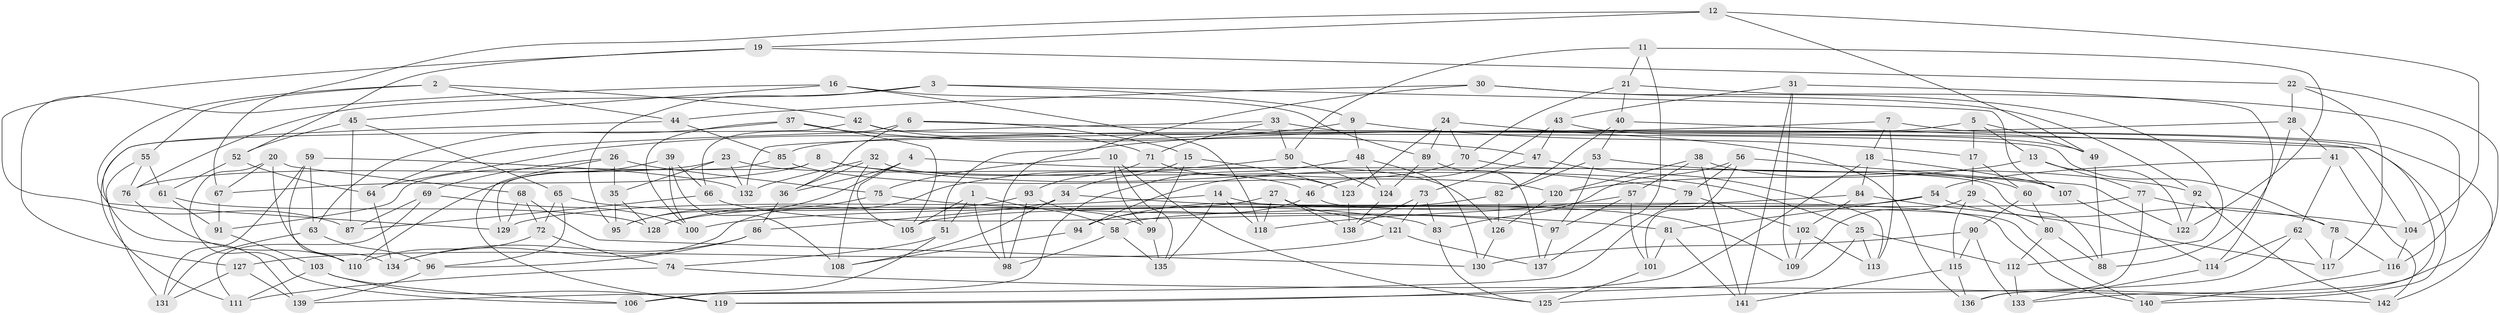 // coarse degree distribution, {5: 0.030303030303030304, 4: 0.5555555555555556, 6: 0.40404040404040403, 3: 0.010101010101010102}
// Generated by graph-tools (version 1.1) at 2025/24/03/03/25 07:24:25]
// undirected, 142 vertices, 284 edges
graph export_dot {
graph [start="1"]
  node [color=gray90,style=filled];
  1;
  2;
  3;
  4;
  5;
  6;
  7;
  8;
  9;
  10;
  11;
  12;
  13;
  14;
  15;
  16;
  17;
  18;
  19;
  20;
  21;
  22;
  23;
  24;
  25;
  26;
  27;
  28;
  29;
  30;
  31;
  32;
  33;
  34;
  35;
  36;
  37;
  38;
  39;
  40;
  41;
  42;
  43;
  44;
  45;
  46;
  47;
  48;
  49;
  50;
  51;
  52;
  53;
  54;
  55;
  56;
  57;
  58;
  59;
  60;
  61;
  62;
  63;
  64;
  65;
  66;
  67;
  68;
  69;
  70;
  71;
  72;
  73;
  74;
  75;
  76;
  77;
  78;
  79;
  80;
  81;
  82;
  83;
  84;
  85;
  86;
  87;
  88;
  89;
  90;
  91;
  92;
  93;
  94;
  95;
  96;
  97;
  98;
  99;
  100;
  101;
  102;
  103;
  104;
  105;
  106;
  107;
  108;
  109;
  110;
  111;
  112;
  113;
  114;
  115;
  116;
  117;
  118;
  119;
  120;
  121;
  122;
  123;
  124;
  125;
  126;
  127;
  128;
  129;
  130;
  131;
  132;
  133;
  134;
  135;
  136;
  137;
  138;
  139;
  140;
  141;
  142;
  1 -- 51;
  1 -- 58;
  1 -- 98;
  1 -- 105;
  2 -- 55;
  2 -- 44;
  2 -- 42;
  2 -- 129;
  3 -- 9;
  3 -- 76;
  3 -- 107;
  3 -- 95;
  4 -- 36;
  4 -- 95;
  4 -- 107;
  4 -- 105;
  5 -- 17;
  5 -- 49;
  5 -- 85;
  5 -- 13;
  6 -- 66;
  6 -- 36;
  6 -- 15;
  6 -- 104;
  7 -- 113;
  7 -- 132;
  7 -- 142;
  7 -- 18;
  8 -- 79;
  8 -- 67;
  8 -- 25;
  8 -- 129;
  9 -- 48;
  9 -- 17;
  9 -- 64;
  10 -- 99;
  10 -- 135;
  10 -- 75;
  10 -- 125;
  11 -- 122;
  11 -- 50;
  11 -- 137;
  11 -- 21;
  12 -- 49;
  12 -- 104;
  12 -- 67;
  12 -- 19;
  13 -- 77;
  13 -- 120;
  13 -- 122;
  14 -- 129;
  14 -- 140;
  14 -- 135;
  14 -- 118;
  15 -- 99;
  15 -- 123;
  15 -- 34;
  16 -- 127;
  16 -- 118;
  16 -- 45;
  16 -- 89;
  17 -- 60;
  17 -- 29;
  18 -- 84;
  18 -- 119;
  18 -- 107;
  19 -- 87;
  19 -- 22;
  19 -- 52;
  20 -- 68;
  20 -- 134;
  20 -- 106;
  20 -- 67;
  21 -- 116;
  21 -- 40;
  21 -- 70;
  22 -- 28;
  22 -- 136;
  22 -- 117;
  23 -- 76;
  23 -- 35;
  23 -- 132;
  23 -- 46;
  24 -- 123;
  24 -- 70;
  24 -- 89;
  24 -- 136;
  25 -- 113;
  25 -- 112;
  25 -- 119;
  26 -- 69;
  26 -- 75;
  26 -- 119;
  26 -- 35;
  27 -- 128;
  27 -- 121;
  27 -- 138;
  27 -- 118;
  28 -- 51;
  28 -- 41;
  28 -- 88;
  29 -- 109;
  29 -- 115;
  29 -- 80;
  30 -- 112;
  30 -- 98;
  30 -- 44;
  30 -- 92;
  31 -- 43;
  31 -- 141;
  31 -- 109;
  31 -- 114;
  32 -- 108;
  32 -- 36;
  32 -- 126;
  32 -- 132;
  33 -- 140;
  33 -- 50;
  33 -- 71;
  33 -- 64;
  34 -- 109;
  34 -- 86;
  34 -- 108;
  35 -- 128;
  35 -- 95;
  36 -- 86;
  37 -- 105;
  37 -- 100;
  37 -- 63;
  37 -- 47;
  38 -- 141;
  38 -- 60;
  38 -- 57;
  38 -- 120;
  39 -- 66;
  39 -- 108;
  39 -- 110;
  39 -- 100;
  40 -- 133;
  40 -- 53;
  40 -- 82;
  41 -- 62;
  41 -- 142;
  41 -- 54;
  42 -- 71;
  42 -- 111;
  42 -- 78;
  43 -- 46;
  43 -- 47;
  43 -- 49;
  44 -- 85;
  44 -- 139;
  45 -- 52;
  45 -- 65;
  45 -- 87;
  46 -- 140;
  46 -- 94;
  47 -- 73;
  47 -- 113;
  48 -- 130;
  48 -- 124;
  48 -- 106;
  49 -- 88;
  50 -- 134;
  50 -- 124;
  51 -- 74;
  51 -- 106;
  52 -- 64;
  52 -- 61;
  53 -- 92;
  53 -- 97;
  53 -- 82;
  54 -- 81;
  54 -- 58;
  54 -- 78;
  55 -- 131;
  55 -- 76;
  55 -- 61;
  56 -- 101;
  56 -- 122;
  56 -- 83;
  56 -- 79;
  57 -- 101;
  57 -- 118;
  57 -- 97;
  58 -- 135;
  58 -- 98;
  59 -- 110;
  59 -- 132;
  59 -- 63;
  59 -- 131;
  60 -- 80;
  60 -- 90;
  61 -- 128;
  61 -- 91;
  62 -- 125;
  62 -- 117;
  62 -- 114;
  63 -- 96;
  63 -- 131;
  64 -- 134;
  65 -- 83;
  65 -- 96;
  65 -- 72;
  66 -- 87;
  66 -- 97;
  67 -- 91;
  68 -- 72;
  68 -- 129;
  68 -- 130;
  69 -- 87;
  69 -- 100;
  69 -- 111;
  70 -- 88;
  70 -- 94;
  71 -- 123;
  71 -- 93;
  72 -- 74;
  72 -- 110;
  73 -- 83;
  73 -- 121;
  73 -- 138;
  74 -- 142;
  74 -- 111;
  75 -- 95;
  75 -- 81;
  76 -- 110;
  77 -- 136;
  77 -- 104;
  77 -- 105;
  78 -- 117;
  78 -- 116;
  79 -- 139;
  79 -- 102;
  80 -- 88;
  80 -- 112;
  81 -- 141;
  81 -- 101;
  82 -- 94;
  82 -- 126;
  83 -- 125;
  84 -- 102;
  84 -- 100;
  84 -- 117;
  85 -- 120;
  85 -- 91;
  86 -- 96;
  86 -- 134;
  89 -- 137;
  89 -- 124;
  90 -- 130;
  90 -- 133;
  90 -- 115;
  91 -- 103;
  92 -- 142;
  92 -- 122;
  93 -- 128;
  93 -- 99;
  93 -- 98;
  94 -- 108;
  96 -- 139;
  97 -- 137;
  99 -- 135;
  101 -- 125;
  102 -- 113;
  102 -- 109;
  103 -- 119;
  103 -- 106;
  103 -- 111;
  104 -- 116;
  107 -- 114;
  112 -- 133;
  114 -- 133;
  115 -- 136;
  115 -- 141;
  116 -- 140;
  120 -- 126;
  121 -- 127;
  121 -- 137;
  123 -- 138;
  124 -- 138;
  126 -- 130;
  127 -- 139;
  127 -- 131;
}
